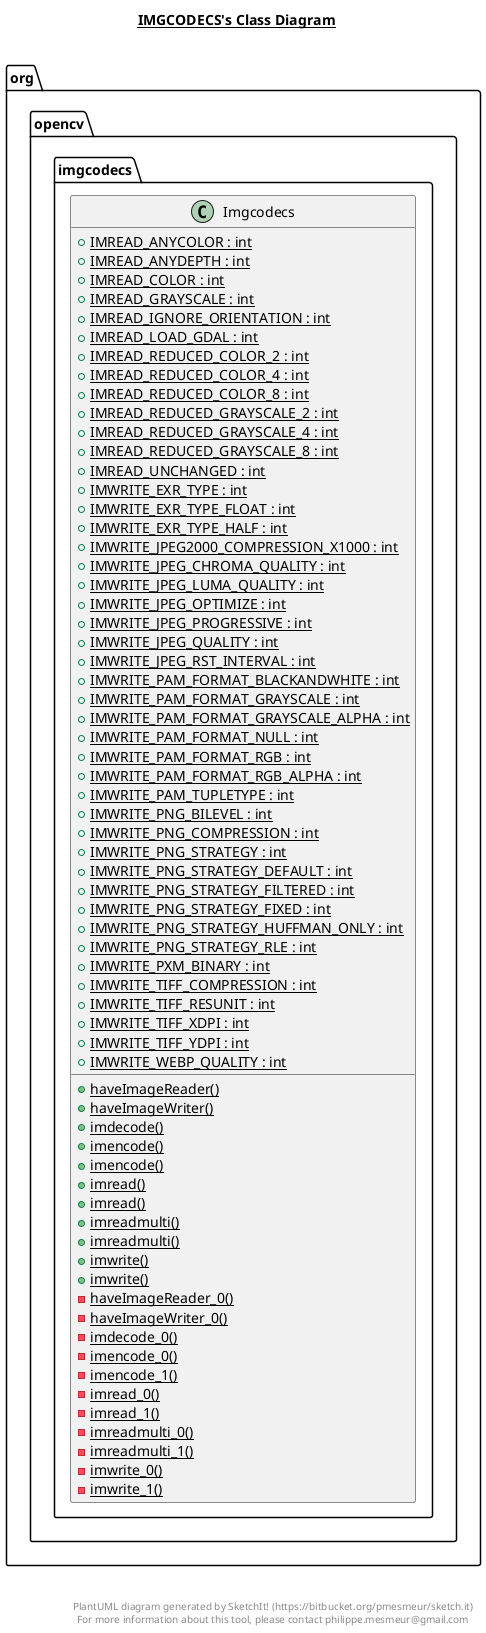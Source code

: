 @startuml

title __IMGCODECS's Class Diagram__\n

  namespace org.opencv {
    namespace imgcodecs {
      class org.opencv.imgcodecs.Imgcodecs {
          {static} + IMREAD_ANYCOLOR : int
          {static} + IMREAD_ANYDEPTH : int
          {static} + IMREAD_COLOR : int
          {static} + IMREAD_GRAYSCALE : int
          {static} + IMREAD_IGNORE_ORIENTATION : int
          {static} + IMREAD_LOAD_GDAL : int
          {static} + IMREAD_REDUCED_COLOR_2 : int
          {static} + IMREAD_REDUCED_COLOR_4 : int
          {static} + IMREAD_REDUCED_COLOR_8 : int
          {static} + IMREAD_REDUCED_GRAYSCALE_2 : int
          {static} + IMREAD_REDUCED_GRAYSCALE_4 : int
          {static} + IMREAD_REDUCED_GRAYSCALE_8 : int
          {static} + IMREAD_UNCHANGED : int
          {static} + IMWRITE_EXR_TYPE : int
          {static} + IMWRITE_EXR_TYPE_FLOAT : int
          {static} + IMWRITE_EXR_TYPE_HALF : int
          {static} + IMWRITE_JPEG2000_COMPRESSION_X1000 : int
          {static} + IMWRITE_JPEG_CHROMA_QUALITY : int
          {static} + IMWRITE_JPEG_LUMA_QUALITY : int
          {static} + IMWRITE_JPEG_OPTIMIZE : int
          {static} + IMWRITE_JPEG_PROGRESSIVE : int
          {static} + IMWRITE_JPEG_QUALITY : int
          {static} + IMWRITE_JPEG_RST_INTERVAL : int
          {static} + IMWRITE_PAM_FORMAT_BLACKANDWHITE : int
          {static} + IMWRITE_PAM_FORMAT_GRAYSCALE : int
          {static} + IMWRITE_PAM_FORMAT_GRAYSCALE_ALPHA : int
          {static} + IMWRITE_PAM_FORMAT_NULL : int
          {static} + IMWRITE_PAM_FORMAT_RGB : int
          {static} + IMWRITE_PAM_FORMAT_RGB_ALPHA : int
          {static} + IMWRITE_PAM_TUPLETYPE : int
          {static} + IMWRITE_PNG_BILEVEL : int
          {static} + IMWRITE_PNG_COMPRESSION : int
          {static} + IMWRITE_PNG_STRATEGY : int
          {static} + IMWRITE_PNG_STRATEGY_DEFAULT : int
          {static} + IMWRITE_PNG_STRATEGY_FILTERED : int
          {static} + IMWRITE_PNG_STRATEGY_FIXED : int
          {static} + IMWRITE_PNG_STRATEGY_HUFFMAN_ONLY : int
          {static} + IMWRITE_PNG_STRATEGY_RLE : int
          {static} + IMWRITE_PXM_BINARY : int
          {static} + IMWRITE_TIFF_COMPRESSION : int
          {static} + IMWRITE_TIFF_RESUNIT : int
          {static} + IMWRITE_TIFF_XDPI : int
          {static} + IMWRITE_TIFF_YDPI : int
          {static} + IMWRITE_WEBP_QUALITY : int
          {static} + haveImageReader()
          {static} + haveImageWriter()
          {static} + imdecode()
          {static} + imencode()
          {static} + imencode()
          {static} + imread()
          {static} + imread()
          {static} + imreadmulti()
          {static} + imreadmulti()
          {static} + imwrite()
          {static} + imwrite()
          {static} - haveImageReader_0()
          {static} - haveImageWriter_0()
          {static} - imdecode_0()
          {static} - imencode_0()
          {static} - imencode_1()
          {static} - imread_0()
          {static} - imread_1()
          {static} - imreadmulti_0()
          {static} - imreadmulti_1()
          {static} - imwrite_0()
          {static} - imwrite_1()
      }
    }
  }
  



right footer


PlantUML diagram generated by SketchIt! (https://bitbucket.org/pmesmeur/sketch.it)
For more information about this tool, please contact philippe.mesmeur@gmail.com
endfooter

@enduml

